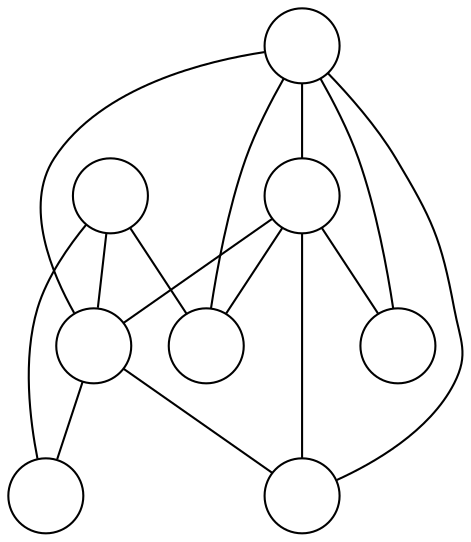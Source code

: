 graph G {
  node[label="", shape=circle]
  0;
  1;
  2;
  3;
  4;
  5;
  6;
  7;
  4 -- 0;
  4 -- 1;
  5 -- 0;
  5 -- 2;
  5 -- 4;
  6 -- 1;
  6 -- 2;
  6 -- 3;
  6 -- 4;
  7 -- 1;
  7 -- 2;
  7 -- 3;
  7 -- 4;
  7 -- 6;
}
